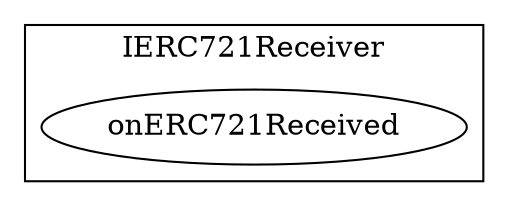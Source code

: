 strict digraph {
subgraph cluster_2360_IERC721Receiver {
label = "IERC721Receiver"
"2360_onERC721Received" [label="onERC721Received"]
}subgraph cluster_solidity {
label = "[Solidity]"
}
}
